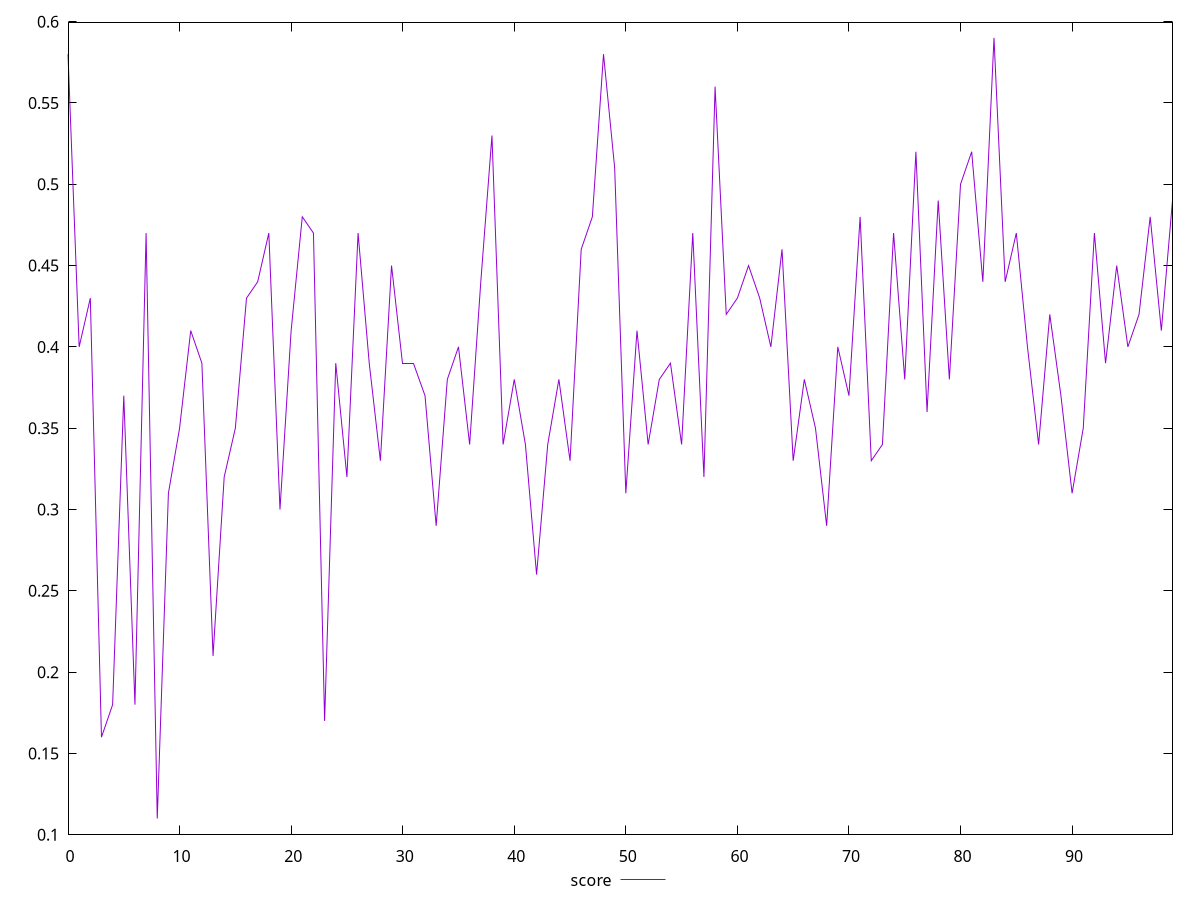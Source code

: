 reset

$score <<EOF
0 0.58
1 0.4
2 0.43
3 0.16
4 0.18
5 0.37
6 0.18
7 0.47
8 0.11
9 0.31
10 0.35
11 0.41
12 0.39
13 0.21
14 0.32
15 0.35
16 0.43
17 0.44
18 0.47
19 0.3
20 0.41
21 0.48
22 0.47
23 0.17
24 0.39
25 0.32
26 0.47
27 0.39
28 0.33
29 0.45
30 0.39
31 0.39
32 0.37
33 0.29
34 0.38
35 0.4
36 0.34
37 0.44
38 0.53
39 0.34
40 0.38
41 0.34
42 0.26
43 0.34
44 0.38
45 0.33
46 0.46
47 0.48
48 0.58
49 0.51
50 0.31
51 0.41
52 0.34
53 0.38
54 0.39
55 0.34
56 0.47
57 0.32
58 0.56
59 0.42
60 0.43
61 0.45
62 0.43
63 0.4
64 0.46
65 0.33
66 0.38
67 0.35
68 0.29
69 0.4
70 0.37
71 0.48
72 0.33
73 0.34
74 0.47
75 0.38
76 0.52
77 0.36
78 0.49
79 0.38
80 0.5
81 0.52
82 0.44
83 0.59
84 0.44
85 0.47
86 0.4
87 0.34
88 0.42
89 0.37
90 0.31
91 0.35
92 0.47
93 0.39
94 0.45
95 0.4
96 0.42
97 0.48
98 0.41
99 0.49
EOF

set key outside below
set xrange [0:99]
set yrange [0.1004:0.5996]
set trange [0.1004:0.5996]
set terminal svg size 640, 500 enhanced background rgb 'white'
set output "report_00025_2021-02-22T21:38:55.199Z/total-blocking-time/samples/pages+cached/score/values.svg"

plot $score title "score" with line

reset

